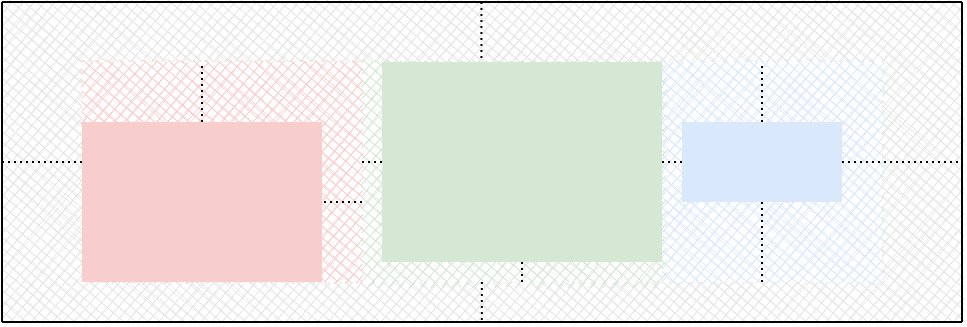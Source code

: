 <mxfile>
    <diagram id="cD52tqRjU22jmfu8s6Lm" name="Page-1">
        <mxGraphModel dx="624" dy="352" grid="1" gridSize="10" guides="1" tooltips="1" connect="1" arrows="1" fold="1" page="1" pageScale="1" pageWidth="850" pageHeight="1100" math="0" shadow="0">
            <root>
                <mxCell id="0"/>
                <mxCell id="1" parent="0"/>
                <mxCell id="47" value="" style="rounded=0;whiteSpace=wrap;html=1;strokeColor=none;sketch=0;fillStyle=cross-hatch;fillColor=#FFFFFF;strokeWidth=1;" parent="1" vertex="1">
                    <mxGeometry width="480" height="160" as="geometry"/>
                </mxCell>
                <mxCell id="44" value="" style="rounded=0;whiteSpace=wrap;html=1;strokeColor=none;sketch=1;fillStyle=cross-hatch;fillColor=#E6E6E6;strokeWidth=1;" parent="1" vertex="1">
                    <mxGeometry width="480" height="160" as="geometry"/>
                </mxCell>
                <mxCell id="48" value="" style="rounded=0;whiteSpace=wrap;html=1;strokeColor=none;" vertex="1" parent="1">
                    <mxGeometry x="40" y="30" width="400" height="110" as="geometry"/>
                </mxCell>
                <mxCell id="42" value="" style="rounded=0;whiteSpace=wrap;html=1;fontFamily=Lucida Console;fontSize=10;strokeColor=none;fillColor=#dae8fc;sketch=1;shadow=0;fillStyle=cross-hatch;" parent="1" vertex="1">
                    <mxGeometry x="330" y="30" width="110" height="110" as="geometry"/>
                </mxCell>
                <mxCell id="43" value="" style="rounded=0;whiteSpace=wrap;html=1;fontFamily=Lucida Console;fontSize=10;strokeColor=none;fillColor=#d5e8d4;sketch=1;fillStyle=cross-hatch;" parent="1" vertex="1">
                    <mxGeometry x="180" y="30" width="150" height="110" as="geometry"/>
                </mxCell>
                <mxCell id="36" value="" style="rounded=0;whiteSpace=wrap;html=1;fontFamily=Lucida Console;fontSize=10;strokeColor=none;fillColor=#f8cecc;gradientColor=none;sketch=1;fillStyle=cross-hatch;strokeWidth=1;" parent="1" vertex="1">
                    <mxGeometry x="40" y="30" width="140" height="110" as="geometry"/>
                </mxCell>
                <mxCell id="3" value="" style="rounded=0;whiteSpace=wrap;html=1;strokeColor=none;fillColor=#f8cecc;perimeterSpacing=0;" parent="1" vertex="1">
                    <mxGeometry x="40" y="60" width="120" height="80" as="geometry"/>
                </mxCell>
                <mxCell id="5" value="" style="endArrow=none;dashed=1;html=1;fontFamily=Lucida Console;strokeWidth=1;dashPattern=1 2;" parent="1" edge="1">
                    <mxGeometry width="50" height="50" relative="1" as="geometry">
                        <mxPoint x="239.92" y="140" as="sourcePoint"/>
                        <mxPoint x="239.92" y="160" as="targetPoint"/>
                    </mxGeometry>
                </mxCell>
                <mxCell id="6" value="" style="endArrow=none;html=1;fontFamily=Lucida Console;" parent="1" edge="1">
                    <mxGeometry width="50" height="50" relative="1" as="geometry">
                        <mxPoint y="160" as="sourcePoint"/>
                        <mxPoint x="480" y="160" as="targetPoint"/>
                    </mxGeometry>
                </mxCell>
                <mxCell id="7" value="" style="endArrow=none;html=1;fontFamily=Lucida Console;" parent="1" edge="1">
                    <mxGeometry width="50" height="50" relative="1" as="geometry">
                        <mxPoint as="sourcePoint"/>
                        <mxPoint x="480" as="targetPoint"/>
                    </mxGeometry>
                </mxCell>
                <mxCell id="8" value="" style="endArrow=none;html=1;fontFamily=Lucida Console;" parent="1" edge="1">
                    <mxGeometry width="50" height="50" relative="1" as="geometry">
                        <mxPoint y="160" as="sourcePoint"/>
                        <mxPoint as="targetPoint"/>
                    </mxGeometry>
                </mxCell>
                <mxCell id="9" value="" style="endArrow=none;html=1;fontFamily=Lucida Console;" parent="1" edge="1">
                    <mxGeometry width="50" height="50" relative="1" as="geometry">
                        <mxPoint x="480" y="160" as="sourcePoint"/>
                        <mxPoint x="480" as="targetPoint"/>
                    </mxGeometry>
                </mxCell>
                <mxCell id="11" value="" style="endArrow=none;dashed=1;html=1;fontFamily=Lucida Console;exitX=0;exitY=0.25;exitDx=0;exitDy=0;entryX=0;entryY=0.25;entryDx=0;entryDy=0;strokeWidth=1;dashPattern=1 2;" parent="1" target="3" edge="1">
                    <mxGeometry width="50" height="50" relative="1" as="geometry">
                        <mxPoint y="80" as="sourcePoint"/>
                        <mxPoint x="40" y="140" as="targetPoint"/>
                    </mxGeometry>
                </mxCell>
                <mxCell id="12" value="" style="endArrow=none;dashed=1;html=1;fontFamily=Lucida Console;strokeWidth=1;dashPattern=1 2;" parent="1" edge="1">
                    <mxGeometry width="50" height="50" relative="1" as="geometry">
                        <mxPoint x="239.71" as="sourcePoint"/>
                        <mxPoint x="239.71" y="30" as="targetPoint"/>
                    </mxGeometry>
                </mxCell>
                <mxCell id="24" value="" style="rounded=0;whiteSpace=wrap;html=1;strokeColor=none;fillColor=#d5e8d4;" parent="1" vertex="1">
                    <mxGeometry x="190" y="30" width="140" height="100" as="geometry"/>
                </mxCell>
                <mxCell id="32" style="edgeStyle=none;html=1;exitX=1;exitY=0.5;exitDx=0;exitDy=0;dashed=1;fontFamily=Lucida Console;fontSize=10;fontColor=#000000;strokeWidth=1;endArrow=none;endFill=0;dashPattern=1 2;entryX=1;entryY=0.5;entryDx=0;entryDy=0;" parent="1" source="25" target="44" edge="1">
                    <mxGeometry relative="1" as="geometry">
                        <mxPoint x="440" y="80" as="targetPoint"/>
                    </mxGeometry>
                </mxCell>
                <mxCell id="33" style="edgeStyle=none;html=1;exitX=0.5;exitY=1;exitDx=0;exitDy=0;dashed=1;fontFamily=Lucida Console;fontSize=10;fontColor=#000000;endArrow=none;endFill=0;strokeWidth=1;dashPattern=1 2;" parent="1" source="25" edge="1">
                    <mxGeometry relative="1" as="geometry">
                        <mxPoint x="380" y="140" as="targetPoint"/>
                    </mxGeometry>
                </mxCell>
                <mxCell id="34" style="edgeStyle=none;html=1;exitX=0.5;exitY=0;exitDx=0;exitDy=0;dashed=1;fontFamily=Lucida Console;fontSize=10;fontColor=#000000;endArrow=none;endFill=0;strokeWidth=1;dashPattern=1 2;" parent="1" source="25" edge="1">
                    <mxGeometry relative="1" as="geometry">
                        <mxPoint x="380" y="30" as="targetPoint"/>
                    </mxGeometry>
                </mxCell>
                <mxCell id="25" value="" style="rounded=0;whiteSpace=wrap;html=1;strokeColor=none;fillColor=#dae8fc;" parent="1" vertex="1">
                    <mxGeometry x="340" y="60" width="80" height="40" as="geometry"/>
                </mxCell>
                <mxCell id="26" value="" style="endArrow=none;dashed=1;html=1;fontFamily=Lucida Console;exitX=0.5;exitY=0;exitDx=0;exitDy=0;dashPattern=1 2;" parent="1" source="3" edge="1">
                    <mxGeometry width="50" height="50" relative="1" as="geometry">
                        <mxPoint x="50" y="170" as="sourcePoint"/>
                        <mxPoint x="100" y="30" as="targetPoint"/>
                    </mxGeometry>
                </mxCell>
                <mxCell id="27" value="" style="endArrow=none;dashed=1;html=1;fontFamily=Lucida Console;entryX=1;entryY=0.5;entryDx=0;entryDy=0;dashPattern=1 2;" parent="1" target="3" edge="1">
                    <mxGeometry width="50" height="50" relative="1" as="geometry">
                        <mxPoint x="180" y="100" as="sourcePoint"/>
                        <mxPoint x="110" y="40" as="targetPoint"/>
                    </mxGeometry>
                </mxCell>
                <mxCell id="28" value="" style="endArrow=none;dashed=1;html=1;fontFamily=Lucida Console;exitX=0;exitY=0.5;exitDx=0;exitDy=0;dashPattern=1 2;" parent="1" source="24" edge="1">
                    <mxGeometry width="50" height="50" relative="1" as="geometry">
                        <mxPoint x="190" y="105" as="sourcePoint"/>
                        <mxPoint x="180" y="80" as="targetPoint"/>
                    </mxGeometry>
                </mxCell>
                <mxCell id="30" value="" style="endArrow=none;dashed=1;html=1;fontFamily=Lucida Console;entryX=0.5;entryY=1;entryDx=0;entryDy=0;dashPattern=1 2;" parent="1" target="24" edge="1">
                    <mxGeometry width="50" height="50" relative="1" as="geometry">
                        <mxPoint x="260" y="140" as="sourcePoint"/>
                        <mxPoint x="259.87" y="140" as="targetPoint"/>
                    </mxGeometry>
                </mxCell>
                <mxCell id="31" value="" style="endArrow=none;dashed=1;html=1;fontFamily=Lucida Console;exitX=1;exitY=0.5;exitDx=0;exitDy=0;dashPattern=1 2;" parent="1" source="24" edge="1">
                    <mxGeometry width="50" height="50" relative="1" as="geometry">
                        <mxPoint x="110" y="70" as="sourcePoint"/>
                        <mxPoint x="340" y="80" as="targetPoint"/>
                    </mxGeometry>
                </mxCell>
            </root>
        </mxGraphModel>
    </diagram>
</mxfile>